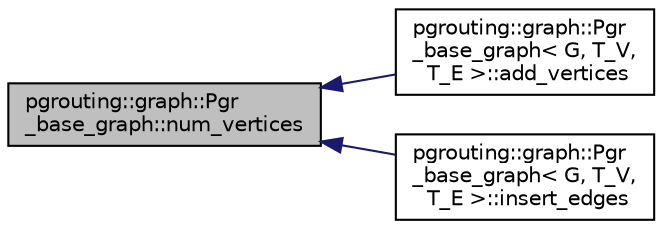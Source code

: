 digraph "pgrouting::graph::Pgr_base_graph::num_vertices"
{
  edge [fontname="Helvetica",fontsize="10",labelfontname="Helvetica",labelfontsize="10"];
  node [fontname="Helvetica",fontsize="10",shape=record];
  rankdir="LR";
  Node1 [label="pgrouting::graph::Pgr\l_base_graph::num_vertices",height=0.2,width=0.4,color="black", fillcolor="grey75", style="filled" fontcolor="black"];
  Node1 -> Node2 [dir="back",color="midnightblue",fontsize="10",style="solid",fontname="Helvetica"];
  Node2 [label="pgrouting::graph::Pgr\l_base_graph\< G, T_V,\l T_E \>::add_vertices",height=0.2,width=0.4,color="black", fillcolor="white", style="filled",URL="$classpgrouting_1_1graph_1_1Pgr__base__graph.html#a7f603fd8f15e4fda81925399a9197fdb",tooltip="adds the vertices into the graph "];
  Node1 -> Node3 [dir="back",color="midnightblue",fontsize="10",style="solid",fontname="Helvetica"];
  Node3 [label="pgrouting::graph::Pgr\l_base_graph\< G, T_V,\l T_E \>::insert_edges",height=0.2,width=0.4,color="black", fillcolor="white", style="filled",URL="$classpgrouting_1_1graph_1_1Pgr__base__graph.html#adf97e69a48e3d65856b77fdc19d741eb",tooltip="Inserts count edges of type pgr_edge_t into the graph. "];
}
